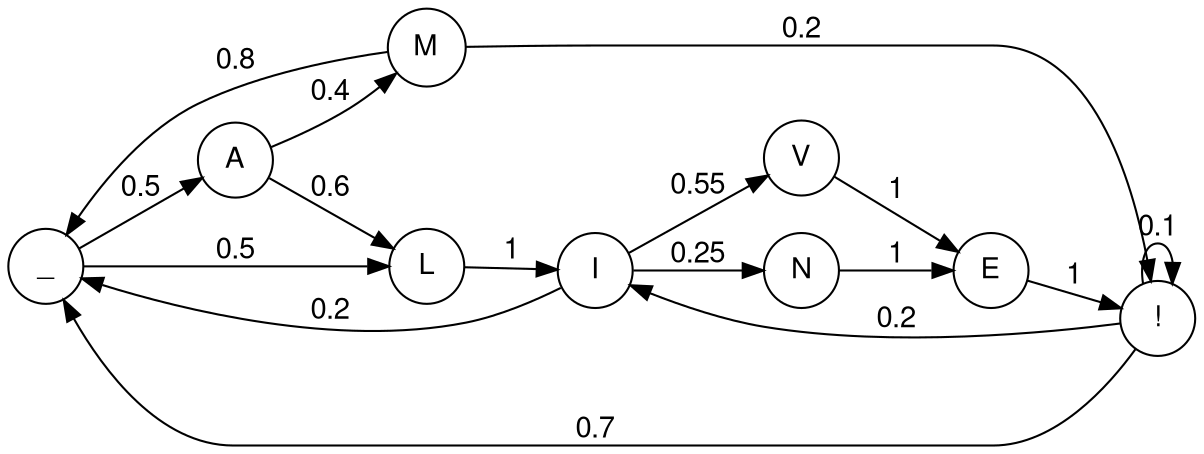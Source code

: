 /*
Based on sample code
`make` builds a png; `make svg` builds an svg
 */

digraph finite_state_machine {
	fontname="Helvetica,Arial,sans-serif"
	node [fontname="Helvetica,Helvetica,sans-serif"]
	edge [fontname="Helvetica,Helvetica,sans-serif"]
	rankdir=LR;
	node [shape = circle];
	_ -> A [label = "0.5"];
	_ -> L [label = "0.5"];
	A -> M [label = "0.4"];
	A -> L [label = "0.6"];
	M -> _ [label = "0.8"];
	M -> "!" [label = "0.2"];
	L -> I [label = "1"];
	I -> _ [label = "0.2"];
	I -> N [label = "0.25"];
	I -> V [label = "0.55"];
	V -> E [label = "1"];
	N -> E [label = "1"];
	E -> "!" [label = "1"];
	"!" -> _ [label = "0.7"];
	"!" -> I [label = "0.2"];
	"!" -> "!" [label = "0.1"];
}
